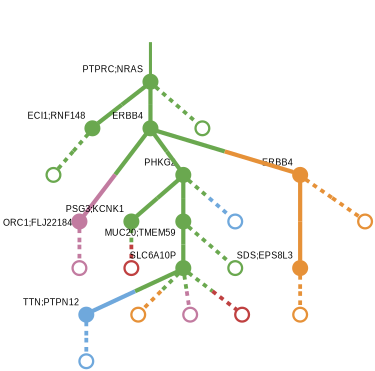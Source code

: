strict digraph  {
graph[splines=false]; nodesep=0.7; rankdir=TB; ranksep=0.6; forcelabels=true; dpi=600; size=2.5;
0 [color="#e69138ff", fillcolor="#e69138ff", fixedsize=true, fontname=Arial, fontsize="12pt", height="0.25", label="", penwidth=3, shape=circle, style=filled, xlabel="SDS;EPS8L3"];
13 [color="#e69138ff", fillcolor="#e69138ff", fixedsize=true, fontname=Arial, fontsize="12pt", height="0.25", label="", penwidth=3, shape=circle, style=solid, xlabel=""];
1 [color="#6aa84fff", fillcolor="#6aa84fff", fixedsize=true, fontname=Arial, fontsize="12pt", height="0.25", label="", penwidth=3, shape=circle, style=filled, xlabel="ECI1;RNF148"];
12 [color="#6aa84fff", fillcolor="#6aa84fff", fixedsize=true, fontname=Arial, fontsize="12pt", height="0.25", label="", penwidth=3, shape=circle, style=solid, xlabel=""];
2 [color="#6aa84fff", fillcolor="#6aa84fff", fixedsize=true, fontname=Arial, fontsize="12pt", height="0.25", label="", penwidth=3, shape=circle, style=filled, xlabel="PTPRC;NRAS"];
5 [color="#6aa84fff", fillcolor="#6aa84fff", fixedsize=true, fontname=Arial, fontsize="12pt", height="0.25", label="", penwidth=3, shape=circle, style=filled, xlabel=ERBB4];
11 [color="#6aa84fff", fillcolor="#6aa84fff", fixedsize=true, fontname=Arial, fontsize="12pt", height="0.25", label="", penwidth=3, shape=circle, style=solid, xlabel=""];
3 [color="#6aa84fff", fillcolor="#6aa84fff", fixedsize=true, fontname=Arial, fontsize="12pt", height="0.25", label="", penwidth=3, shape=circle, style=filled, xlabel="PSG3;KCNK1"];
14 [color="#bf4040ff", fillcolor="#bf4040ff", fixedsize=true, fontname=Arial, fontsize="12pt", height="0.25", label="", penwidth=3, shape=circle, style=solid, xlabel=""];
4 [color="#c27ba0ff", fillcolor="#c27ba0ff", fixedsize=true, fontname=Arial, fontsize="12pt", height="0.25", label="", penwidth=3, shape=circle, style=filled, xlabel="ORC1;FLJ22184"];
15 [color="#c27ba0ff", fillcolor="#c27ba0ff", fixedsize=true, fontname=Arial, fontsize="12pt", height="0.25", label="", penwidth=3, shape=circle, style=solid, xlabel=""];
7 [color="#6aa84fff", fillcolor="#6aa84fff", fixedsize=true, fontname=Arial, fontsize="12pt", height="0.25", label="", penwidth=3, shape=circle, style=filled, xlabel=PHKG2];
10 [color="#e69138ff", fillcolor="#e69138ff", fixedsize=true, fontname=Arial, fontsize="12pt", height="0.25", label="", penwidth=3, shape=circle, style=filled, xlabel=ERBB4];
6 [color="#6aa84fff", fillcolor="#6aa84fff", fixedsize=true, fontname=Arial, fontsize="12pt", height="0.25", label="", penwidth=3, shape=circle, style=filled, xlabel="MUC20;TMEM59"];
9 [color="#6aa84fff", fillcolor="#6aa84fff", fixedsize=true, fontname=Arial, fontsize="12pt", height="0.25", label="", penwidth=3, shape=circle, style=filled, xlabel=SLC6A10P];
17 [color="#6aa84fff", fillcolor="#6aa84fff", fixedsize=true, fontname=Arial, fontsize="12pt", height="0.25", label="", penwidth=3, shape=circle, style=solid, xlabel=""];
18 [color="#6fa8dcff", fillcolor="#6fa8dcff", fixedsize=true, fontname=Arial, fontsize="12pt", height="0.25", label="", penwidth=3, shape=circle, style=solid, xlabel=""];
8 [color="#6fa8dcff", fillcolor="#6fa8dcff", fixedsize=true, fontname=Arial, fontsize="12pt", height="0.25", label="", penwidth=3, shape=circle, style=filled, xlabel="TTN;PTPN12"];
19 [color="#6fa8dcff", fillcolor="#6fa8dcff", fixedsize=true, fontname=Arial, fontsize="12pt", height="0.25", label="", penwidth=3, shape=circle, style=solid, xlabel=""];
20 [color="#e69138ff", fillcolor="#e69138ff", fixedsize=true, fontname=Arial, fontsize="12pt", height="0.25", label="", penwidth=3, shape=circle, style=solid, xlabel=""];
21 [color="#c27ba0ff", fillcolor="#c27ba0ff", fixedsize=true, fontname=Arial, fontsize="12pt", height="0.25", label="", penwidth=3, shape=circle, style=solid, xlabel=""];
22 [color="#bf4040ff", fillcolor="#bf4040ff", fixedsize=true, fontname=Arial, fontsize="12pt", height="0.25", label="", penwidth=3, shape=circle, style=solid, xlabel=""];
16 [color="#e69138ff", fillcolor="#e69138ff", fixedsize=true, fontname=Arial, fontsize="12pt", height="0.25", label="", penwidth=3, shape=circle, style=solid, xlabel=""];
normal [label="", penwidth=3, style=invis, xlabel="PTPRC;NRAS"];
0 -> 13  [arrowsize=0, color="#e69138ff;0.5:#e69138ff", minlen="1.0833333730697632", penwidth=5, style=dashed];
1 -> 12  [arrowsize=0, color="#6aa84fff;0.5:#6aa84fff", minlen="1.0833333730697632", penwidth=5, style=dashed];
2 -> 1  [arrowsize=0, color="#6aa84fff;0.5:#6aa84fff", minlen="1.8333333730697632", penwidth="5.5", style=solid];
2 -> 5  [arrowsize=0, color="#6aa84fff;0.5:#6aa84fff", minlen="1.6666667461395264", penwidth="5.5", style=solid];
2 -> 11  [arrowsize=0, color="#6aa84fff;0.5:#6aa84fff", minlen="1.0833333730697632", penwidth=5, style=dashed];
5 -> 4  [arrowsize=0, color="#6aa84fff;0.5:#c27ba0ff", minlen="2.5", penwidth="5.5", style=solid];
5 -> 7  [arrowsize=0, color="#6aa84fff;0.5:#6aa84fff", minlen="1.1666666269302368", penwidth="5.5", style=solid];
5 -> 10  [arrowsize=0, color="#6aa84fff;0.5:#e69138ff", minlen="1.0833333730697632", penwidth="5.5", style=solid];
3 -> 14  [arrowsize=0, color="#6aa84fff;0.5:#bf4040ff", minlen="1.0833333730697632", penwidth=5, style=dashed];
4 -> 15  [arrowsize=0, color="#c27ba0ff;0.5:#c27ba0ff", minlen="1.0833333730697632", penwidth=5, style=dashed];
7 -> 3  [arrowsize=0, color="#6aa84fff;0.5:#6aa84fff", minlen="1.6666667461395264", penwidth="5.5", style=solid];
7 -> 6  [arrowsize=0, color="#6aa84fff;0.5:#6aa84fff", minlen="1.5", penwidth="5.5", style=solid];
7 -> 18  [arrowsize=0, color="#6aa84fff;0.5:#6fa8dcff", minlen="1.0833333730697632", penwidth=5, style=dashed];
10 -> 0  [arrowsize=0, color="#e69138ff;0.5:#e69138ff", minlen="2.0", penwidth="5.5", style=solid];
10 -> 16  [arrowsize=0, color="#e69138ff;0.5:#e69138ff", minlen="1.0833333730697632", penwidth=5, style=dashed];
6 -> 9  [arrowsize=0, color="#6aa84fff;0.5:#6aa84fff", minlen="1.1666666269302368", penwidth="5.5", style=solid];
6 -> 17  [arrowsize=0, color="#6aa84fff;0.5:#6aa84fff", minlen="1.0833333730697632", penwidth=5, style=dashed];
9 -> 8  [arrowsize=0, color="#6aa84fff;0.5:#6fa8dcff", minlen="1.5", penwidth="5.5", style=solid];
9 -> 20  [arrowsize=0, color="#6aa84fff;0.5:#e69138ff", minlen="1.0833333730697632", penwidth=5, style=dashed];
9 -> 21  [arrowsize=0, color="#6aa84fff;0.5:#c27ba0ff", minlen="1.0833333730697632", penwidth=5, style=dashed];
9 -> 22  [arrowsize=0, color="#6aa84fff;0.5:#bf4040ff", minlen="1.0833333730697632", penwidth=5, style=dashed];
8 -> 19  [arrowsize=0, color="#6fa8dcff;0.5:#6fa8dcff", minlen="1.0833333730697632", penwidth=5, style=dashed];
normal -> 2  [arrowsize=0, color="#6aa84fff", label="", penwidth=4, style=solid];
}
